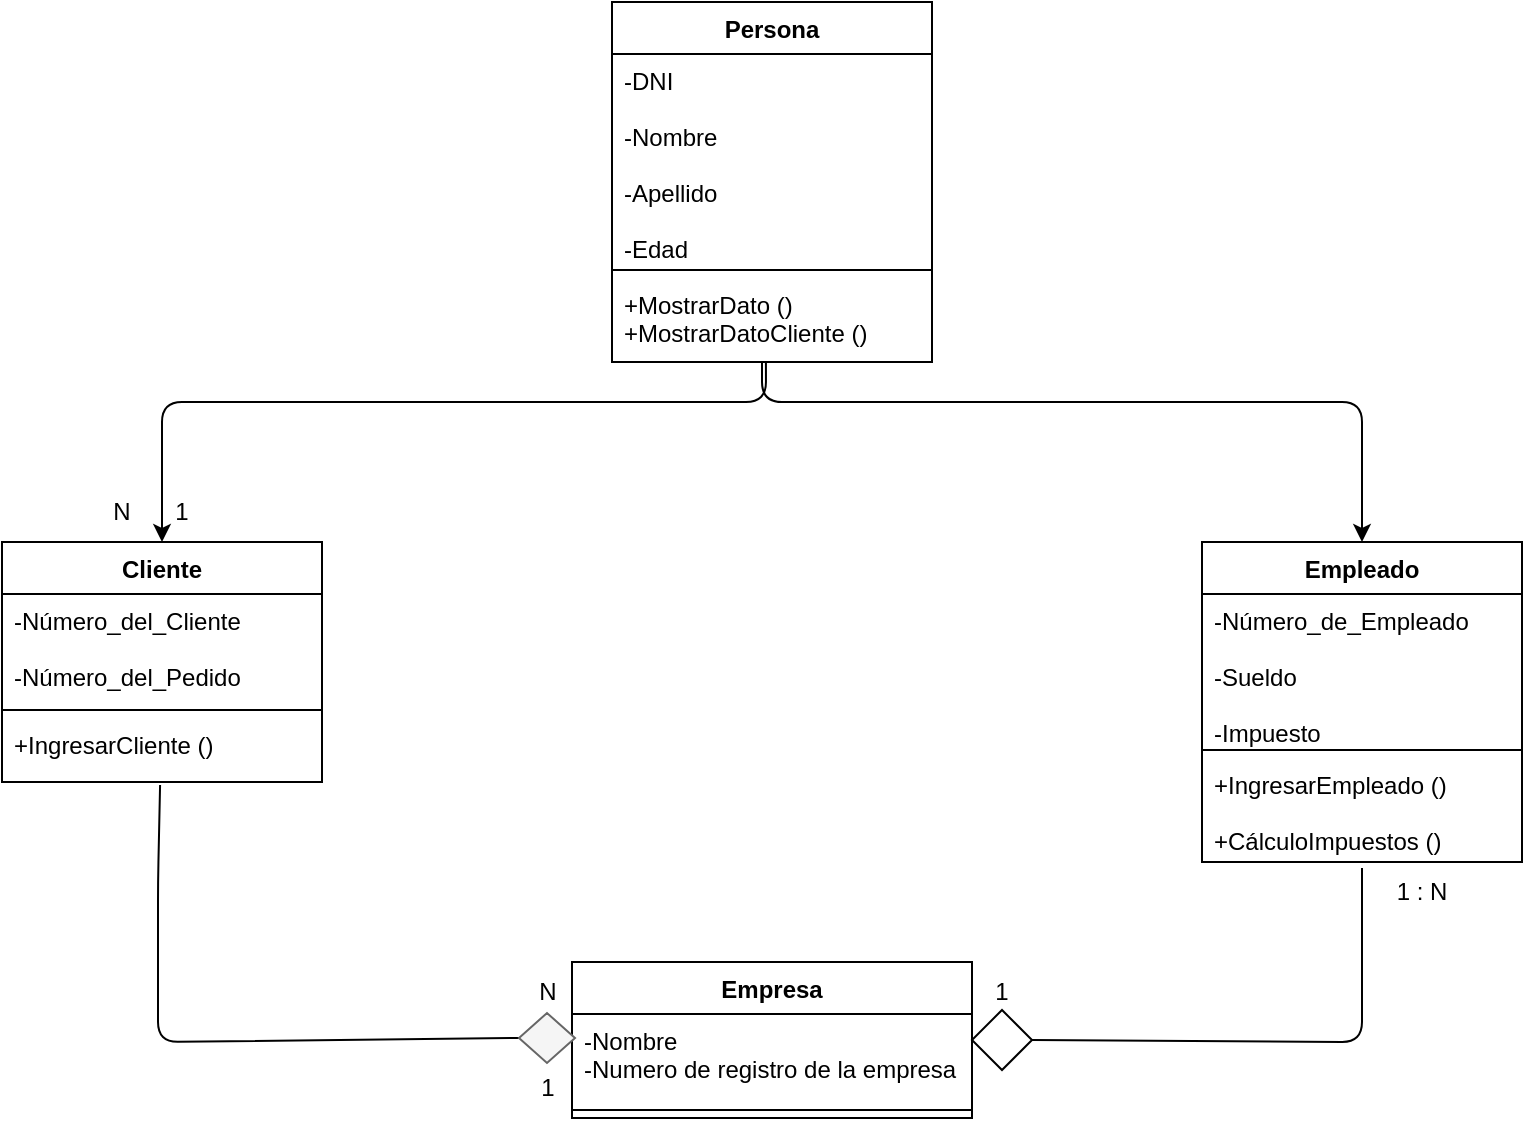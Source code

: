 <mxfile>
    <diagram id="6BW8fBpRhYjd_KSasEeM" name="Page-1">
        <mxGraphModel dx="1386" dy="779" grid="1" gridSize="10" guides="1" tooltips="1" connect="1" arrows="1" fold="1" page="1" pageScale="1" pageWidth="850" pageHeight="1100" math="0" shadow="0">
            <root>
                <mxCell id="0"/>
                <mxCell id="1" parent="0"/>
                <mxCell id="2" value="Persona" style="swimlane;fontStyle=1;align=center;verticalAlign=top;childLayout=stackLayout;horizontal=1;startSize=26;horizontalStack=0;resizeParent=1;resizeParentMax=0;resizeLast=0;collapsible=1;marginBottom=0;" vertex="1" parent="1">
                    <mxGeometry x="345" y="40" width="160" height="180" as="geometry"/>
                </mxCell>
                <mxCell id="3" value="-DNI&#10;&#10;-Nombre&#10;&#10;-Apellido&#10;&#10;-Edad" style="text;strokeColor=none;fillColor=none;align=left;verticalAlign=top;spacingLeft=4;spacingRight=4;overflow=hidden;rotatable=0;points=[[0,0.5],[1,0.5]];portConstraint=eastwest;" vertex="1" parent="2">
                    <mxGeometry y="26" width="160" height="104" as="geometry"/>
                </mxCell>
                <mxCell id="4" value="" style="line;strokeWidth=1;fillColor=none;align=left;verticalAlign=middle;spacingTop=-1;spacingLeft=3;spacingRight=3;rotatable=0;labelPosition=right;points=[];portConstraint=eastwest;strokeColor=inherit;" vertex="1" parent="2">
                    <mxGeometry y="130" width="160" height="8" as="geometry"/>
                </mxCell>
                <mxCell id="5" value="+MostrarDato ()&#10;+MostrarDatoCliente ()" style="text;strokeColor=none;fillColor=none;align=left;verticalAlign=top;spacingLeft=4;spacingRight=4;overflow=hidden;rotatable=0;points=[[0,0.5],[1,0.5]];portConstraint=eastwest;" vertex="1" parent="2">
                    <mxGeometry y="138" width="160" height="42" as="geometry"/>
                </mxCell>
                <mxCell id="6" value="Cliente" style="swimlane;fontStyle=1;align=center;verticalAlign=top;childLayout=stackLayout;horizontal=1;startSize=26;horizontalStack=0;resizeParent=1;resizeParentMax=0;resizeLast=0;collapsible=1;marginBottom=0;" vertex="1" parent="1">
                    <mxGeometry x="40" y="310" width="160" height="120" as="geometry"/>
                </mxCell>
                <mxCell id="7" value="-Número_del_Cliente&#10;&#10;-Número_del_Pedido" style="text;strokeColor=none;fillColor=none;align=left;verticalAlign=top;spacingLeft=4;spacingRight=4;overflow=hidden;rotatable=0;points=[[0,0.5],[1,0.5]];portConstraint=eastwest;" vertex="1" parent="6">
                    <mxGeometry y="26" width="160" height="54" as="geometry"/>
                </mxCell>
                <mxCell id="8" value="" style="line;strokeWidth=1;fillColor=none;align=left;verticalAlign=middle;spacingTop=-1;spacingLeft=3;spacingRight=3;rotatable=0;labelPosition=right;points=[];portConstraint=eastwest;strokeColor=inherit;" vertex="1" parent="6">
                    <mxGeometry y="80" width="160" height="8" as="geometry"/>
                </mxCell>
                <mxCell id="9" value="+IngresarCliente ()" style="text;strokeColor=none;fillColor=none;align=left;verticalAlign=top;spacingLeft=4;spacingRight=4;overflow=hidden;rotatable=0;points=[[0,0.5],[1,0.5]];portConstraint=eastwest;" vertex="1" parent="6">
                    <mxGeometry y="88" width="160" height="32" as="geometry"/>
                </mxCell>
                <mxCell id="10" value="Empleado" style="swimlane;fontStyle=1;align=center;verticalAlign=top;childLayout=stackLayout;horizontal=1;startSize=26;horizontalStack=0;resizeParent=1;resizeParentMax=0;resizeLast=0;collapsible=1;marginBottom=0;" vertex="1" parent="1">
                    <mxGeometry x="640" y="310" width="160" height="160" as="geometry"/>
                </mxCell>
                <mxCell id="11" value="-Número_de_Empleado&#10;&#10;-Sueldo&#10;&#10;-Impuesto" style="text;strokeColor=none;fillColor=none;align=left;verticalAlign=top;spacingLeft=4;spacingRight=4;overflow=hidden;rotatable=0;points=[[0,0.5],[1,0.5]];portConstraint=eastwest;" vertex="1" parent="10">
                    <mxGeometry y="26" width="160" height="74" as="geometry"/>
                </mxCell>
                <mxCell id="12" value="" style="line;strokeWidth=1;fillColor=none;align=left;verticalAlign=middle;spacingTop=-1;spacingLeft=3;spacingRight=3;rotatable=0;labelPosition=right;points=[];portConstraint=eastwest;strokeColor=inherit;" vertex="1" parent="10">
                    <mxGeometry y="100" width="160" height="8" as="geometry"/>
                </mxCell>
                <mxCell id="13" value="+IngresarEmpleado ()&#10;&#10;+CálculoImpuestos ()" style="text;strokeColor=none;fillColor=none;align=left;verticalAlign=top;spacingLeft=4;spacingRight=4;overflow=hidden;rotatable=0;points=[[0,0.5],[1,0.5]];portConstraint=eastwest;" vertex="1" parent="10">
                    <mxGeometry y="108" width="160" height="52" as="geometry"/>
                </mxCell>
                <mxCell id="14" value="Empresa" style="swimlane;fontStyle=1;align=center;verticalAlign=top;childLayout=stackLayout;horizontal=1;startSize=26;horizontalStack=0;resizeParent=1;resizeParentMax=0;resizeLast=0;collapsible=1;marginBottom=0;" vertex="1" parent="1">
                    <mxGeometry x="325" y="520" width="200" height="78" as="geometry"/>
                </mxCell>
                <mxCell id="15" value="-Nombre&#10;-Numero de registro de la empresa" style="text;strokeColor=none;fillColor=none;align=left;verticalAlign=top;spacingLeft=4;spacingRight=4;overflow=hidden;rotatable=0;points=[[0,0.5],[1,0.5]];portConstraint=eastwest;" vertex="1" parent="14">
                    <mxGeometry y="26" width="200" height="44" as="geometry"/>
                </mxCell>
                <mxCell id="16" value="" style="line;strokeWidth=1;fillColor=none;align=left;verticalAlign=middle;spacingTop=-1;spacingLeft=3;spacingRight=3;rotatable=0;labelPosition=right;points=[];portConstraint=eastwest;strokeColor=inherit;" vertex="1" parent="14">
                    <mxGeometry y="70" width="200" height="8" as="geometry"/>
                </mxCell>
                <mxCell id="17" value="" style="rhombus;whiteSpace=wrap;html=1;rotation=90;" vertex="1" parent="1">
                    <mxGeometry x="525" y="544" width="30" height="30" as="geometry"/>
                </mxCell>
                <mxCell id="18" value="" style="endArrow=none;html=1;exitX=0.5;exitY=1;exitDx=0;exitDy=0;entryX=0.494;entryY=1.048;entryDx=0;entryDy=0;entryPerimeter=0;" edge="1" parent="1" source="19" target="9">
                    <mxGeometry width="50" height="50" relative="1" as="geometry">
                        <mxPoint x="250" y="430" as="sourcePoint"/>
                        <mxPoint x="130" y="470" as="targetPoint"/>
                        <Array as="points">
                            <mxPoint x="118" y="560"/>
                            <mxPoint x="118" y="480"/>
                        </Array>
                    </mxGeometry>
                </mxCell>
                <mxCell id="19" value="" style="rhombus;whiteSpace=wrap;html=1;rotation=90;fillColor=#f5f5f5;fontColor=#333333;strokeColor=#666666;" vertex="1" parent="1">
                    <mxGeometry x="300" y="544" width="25" height="28" as="geometry"/>
                </mxCell>
                <mxCell id="20" value="" style="endArrow=none;html=1;entryX=0.5;entryY=1.058;entryDx=0;entryDy=0;entryPerimeter=0;exitX=0.5;exitY=0;exitDx=0;exitDy=0;" edge="1" parent="1" source="17" target="13">
                    <mxGeometry width="50" height="50" relative="1" as="geometry">
                        <mxPoint x="610" y="430" as="sourcePoint"/>
                        <mxPoint x="450" y="370" as="targetPoint"/>
                        <Array as="points">
                            <mxPoint x="720" y="560"/>
                        </Array>
                    </mxGeometry>
                </mxCell>
                <mxCell id="21" value="N" style="text;html=1;strokeColor=none;fillColor=none;align=center;verticalAlign=middle;whiteSpace=wrap;rounded=0;" vertex="1" parent="1">
                    <mxGeometry x="70" y="280" width="60" height="30" as="geometry"/>
                </mxCell>
                <mxCell id="22" value="N" style="text;html=1;strokeColor=none;fillColor=none;align=center;verticalAlign=middle;whiteSpace=wrap;rounded=0;" vertex="1" parent="1">
                    <mxGeometry x="282.5" y="520" width="60" height="30" as="geometry"/>
                </mxCell>
                <mxCell id="23" value="1 : N" style="text;html=1;strokeColor=none;fillColor=none;align=center;verticalAlign=middle;whiteSpace=wrap;rounded=0;" vertex="1" parent="1">
                    <mxGeometry x="720" y="470" width="60" height="30" as="geometry"/>
                </mxCell>
                <mxCell id="24" value="1" style="text;html=1;strokeColor=none;fillColor=none;align=center;verticalAlign=middle;whiteSpace=wrap;rounded=0;" vertex="1" parent="1">
                    <mxGeometry x="100" y="280" width="60" height="30" as="geometry"/>
                </mxCell>
                <mxCell id="25" value="1" style="text;html=1;strokeColor=none;fillColor=none;align=center;verticalAlign=middle;whiteSpace=wrap;rounded=0;" vertex="1" parent="1">
                    <mxGeometry x="510" y="520" width="60" height="30" as="geometry"/>
                </mxCell>
                <mxCell id="26" value="1" style="text;html=1;strokeColor=none;fillColor=none;align=center;verticalAlign=middle;whiteSpace=wrap;rounded=0;" vertex="1" parent="1">
                    <mxGeometry x="282.5" y="568" width="60" height="30" as="geometry"/>
                </mxCell>
                <mxCell id="27" style="edgeStyle=none;html=1;exitX=0.481;exitY=1;exitDx=0;exitDy=0;exitPerimeter=0;" edge="1" parent="1" source="5">
                    <mxGeometry relative="1" as="geometry">
                        <mxPoint x="120" y="310" as="targetPoint"/>
                        <Array as="points">
                            <mxPoint x="422" y="240"/>
                            <mxPoint x="120" y="240"/>
                        </Array>
                    </mxGeometry>
                </mxCell>
                <mxCell id="28" style="edgeStyle=none;html=1;" edge="1" parent="1">
                    <mxGeometry relative="1" as="geometry">
                        <mxPoint x="420" y="220" as="sourcePoint"/>
                        <mxPoint x="720" y="310" as="targetPoint"/>
                        <Array as="points">
                            <mxPoint x="420" y="240"/>
                            <mxPoint x="720" y="240"/>
                        </Array>
                    </mxGeometry>
                </mxCell>
            </root>
        </mxGraphModel>
    </diagram>
</mxfile>